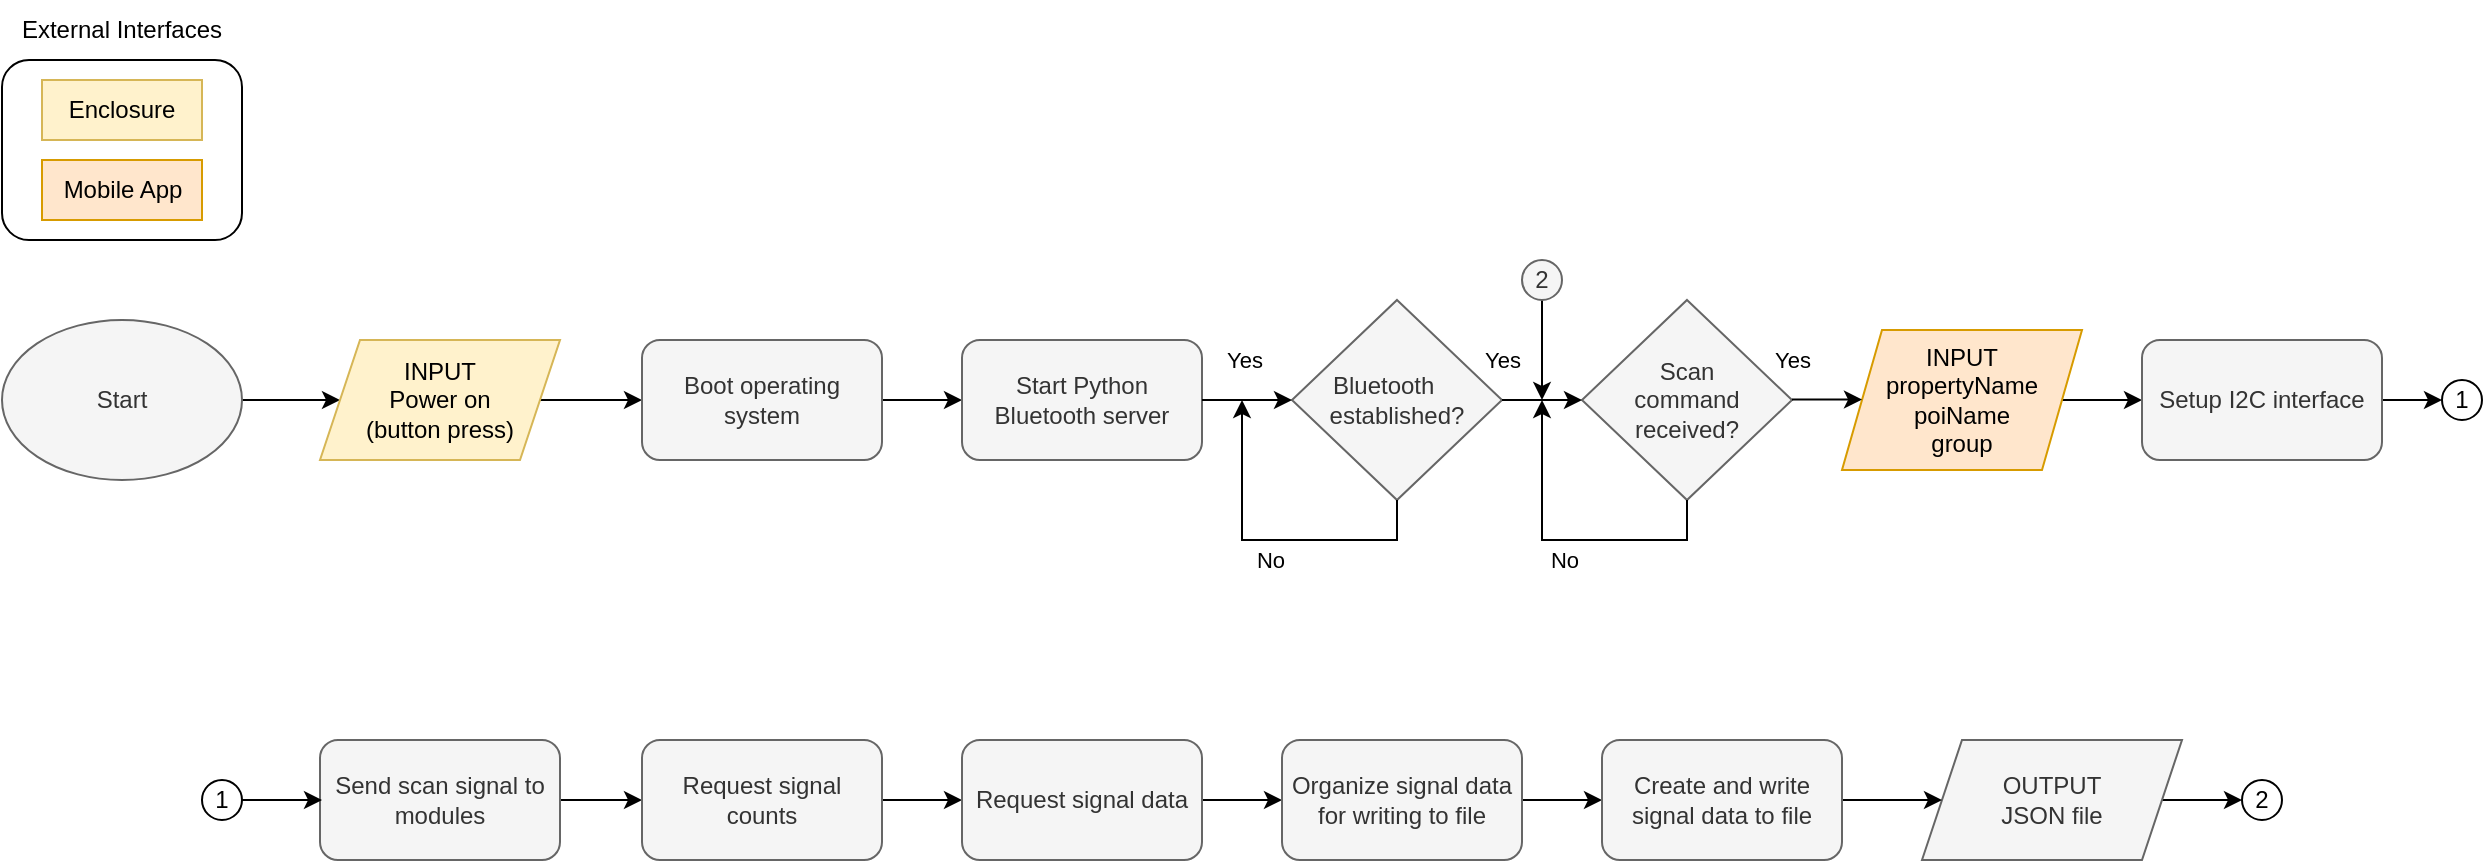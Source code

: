 <mxfile version="20.5.1"><diagram id="C5RBs43oDa-KdzZeNtuy" name="Page-1"><mxGraphModel dx="1408" dy="1935" grid="1" gridSize="10" guides="1" tooltips="1" connect="1" arrows="1" fold="1" page="1" pageScale="1" pageWidth="827" pageHeight="1169" math="0" shadow="0"><root><mxCell id="WIyWlLk6GJQsqaUBKTNV-0"/><mxCell id="WIyWlLk6GJQsqaUBKTNV-1" parent="WIyWlLk6GJQsqaUBKTNV-0"/><mxCell id="qCK6QAPXHAG6N2Cnhiy8-1" value="" style="rounded=1;whiteSpace=wrap;html=1;" vertex="1" parent="WIyWlLk6GJQsqaUBKTNV-1"><mxGeometry x="360" y="-90" width="120" height="90" as="geometry"/></mxCell><mxCell id="fhqn5Byjps0pEVPrckFE-0" style="edgeStyle=orthogonalEdgeStyle;rounded=0;orthogonalLoop=1;jettySize=auto;html=1;entryX=0;entryY=0.5;entryDx=0;entryDy=0;strokeColor=#000000;" parent="WIyWlLk6GJQsqaUBKTNV-1" source="6wNYejyAaZrY4SkyxvS1-1" target="6wNYejyAaZrY4SkyxvS1-3" edge="1"><mxGeometry relative="1" as="geometry"/></mxCell><mxCell id="6wNYejyAaZrY4SkyxvS1-1" value="Start" style="ellipse;whiteSpace=wrap;html=1;fillColor=#f5f5f5;fontColor=#333333;strokeColor=#666666;" parent="WIyWlLk6GJQsqaUBKTNV-1" vertex="1"><mxGeometry x="360" y="40" width="120" height="80" as="geometry"/></mxCell><mxCell id="6wNYejyAaZrY4SkyxvS1-2" style="edgeStyle=orthogonalEdgeStyle;rounded=0;orthogonalLoop=1;jettySize=auto;html=1;entryX=0;entryY=0.5;entryDx=0;entryDy=0;fontSize=16;strokeWidth=1;" parent="WIyWlLk6GJQsqaUBKTNV-1" source="6wNYejyAaZrY4SkyxvS1-3" target="6wNYejyAaZrY4SkyxvS1-5" edge="1"><mxGeometry relative="1" as="geometry"/></mxCell><mxCell id="6wNYejyAaZrY4SkyxvS1-3" value="INPUT&lt;br&gt;&lt;div&gt;Power on &lt;br&gt;&lt;/div&gt;&lt;div&gt;(button press)&lt;br&gt;&lt;/div&gt;" style="shape=parallelogram;perimeter=parallelogramPerimeter;whiteSpace=wrap;html=1;fixedSize=1;fillColor=#fff2cc;strokeColor=#d6b656;" parent="WIyWlLk6GJQsqaUBKTNV-1" vertex="1"><mxGeometry x="519" y="50" width="120" height="60" as="geometry"/></mxCell><mxCell id="3-1k7NF7eNmWU6EAQX4L-10" style="edgeStyle=orthogonalEdgeStyle;rounded=0;orthogonalLoop=1;jettySize=auto;html=1;entryX=0;entryY=0.5;entryDx=0;entryDy=0;" parent="WIyWlLk6GJQsqaUBKTNV-1" source="6wNYejyAaZrY4SkyxvS1-5" target="3-1k7NF7eNmWU6EAQX4L-0" edge="1"><mxGeometry relative="1" as="geometry"/></mxCell><mxCell id="6wNYejyAaZrY4SkyxvS1-5" value="Boot operating system" style="rounded=1;whiteSpace=wrap;html=1;fillColor=#f5f5f5;fontColor=#333333;strokeColor=#666666;" parent="WIyWlLk6GJQsqaUBKTNV-1" vertex="1"><mxGeometry x="680" y="50" width="120" height="60" as="geometry"/></mxCell><mxCell id="6wNYejyAaZrY4SkyxvS1-6" value="Bluetooth&amp;nbsp;&amp;nbsp;&amp;nbsp;&amp;nbsp; established?" style="rhombus;whiteSpace=wrap;html=1;fillColor=#f5f5f5;fontColor=#333333;strokeColor=#666666;" parent="WIyWlLk6GJQsqaUBKTNV-1" vertex="1"><mxGeometry x="1005" y="30" width="105" height="100" as="geometry"/></mxCell><mxCell id="6wNYejyAaZrY4SkyxvS1-7" value="&lt;div&gt;Scan &lt;br&gt;&lt;/div&gt;&lt;div&gt;command received?&lt;/div&gt;" style="rhombus;whiteSpace=wrap;html=1;fillColor=#f5f5f5;fontColor=#333333;strokeColor=#666666;" parent="WIyWlLk6GJQsqaUBKTNV-1" vertex="1"><mxGeometry x="1150" y="30" width="105" height="100" as="geometry"/></mxCell><mxCell id="Wdl1dTEys5qhoazMD-yr-2" style="edgeStyle=orthogonalEdgeStyle;rounded=0;orthogonalLoop=1;jettySize=auto;html=1;entryX=0;entryY=0.5;entryDx=0;entryDy=0;" parent="WIyWlLk6GJQsqaUBKTNV-1" source="6wNYejyAaZrY4SkyxvS1-9" edge="1"><mxGeometry relative="1" as="geometry"><mxPoint x="1430" y="80" as="targetPoint"/></mxGeometry></mxCell><mxCell id="6wNYejyAaZrY4SkyxvS1-9" value="&lt;div&gt;INPUT&lt;br&gt;&lt;/div&gt;&lt;div&gt;propertyName&lt;/div&gt;&lt;div&gt;poiName&lt;/div&gt;&lt;div&gt;group&lt;br&gt;&lt;/div&gt;" style="shape=parallelogram;perimeter=parallelogramPerimeter;whiteSpace=wrap;html=1;fixedSize=1;fillColor=#ffe6cc;strokeColor=#d79b00;" parent="WIyWlLk6GJQsqaUBKTNV-1" vertex="1"><mxGeometry x="1280" y="45" width="120" height="70" as="geometry"/></mxCell><mxCell id="6wNYejyAaZrY4SkyxvS1-14" value="Yes" style="rounded=0;html=1;jettySize=auto;orthogonalLoop=1;fontSize=11;endArrow=classic;endFill=1;endSize=6;strokeWidth=1;shadow=0;labelBackgroundColor=none;edgeStyle=orthogonalEdgeStyle;exitX=1;exitY=0.5;exitDx=0;exitDy=0;entryX=0;entryY=0.5;entryDx=0;entryDy=0;" parent="WIyWlLk6GJQsqaUBKTNV-1" source="6wNYejyAaZrY4SkyxvS1-6" target="6wNYejyAaZrY4SkyxvS1-7" edge="1"><mxGeometry x="-1" y="20" relative="1" as="geometry"><mxPoint as="offset"/><mxPoint x="1150" y="190" as="sourcePoint"/><mxPoint x="1140" y="80" as="targetPoint"/></mxGeometry></mxCell><mxCell id="6wNYejyAaZrY4SkyxvS1-15" value="No" style="edgeStyle=orthogonalEdgeStyle;rounded=0;html=1;jettySize=auto;orthogonalLoop=1;fontSize=11;endArrow=classic;endFill=1;endSize=6;strokeWidth=1;shadow=0;labelBackgroundColor=none;exitX=0.5;exitY=1;exitDx=0;exitDy=0;" parent="WIyWlLk6GJQsqaUBKTNV-1" source="6wNYejyAaZrY4SkyxvS1-6" edge="1"><mxGeometry y="10" relative="1" as="geometry"><mxPoint as="offset"/><mxPoint x="1060" y="160" as="sourcePoint"/><mxPoint x="980" y="80" as="targetPoint"/><Array as="points"><mxPoint x="1057" y="150"/><mxPoint x="980" y="150"/><mxPoint x="980" y="80"/></Array></mxGeometry></mxCell><mxCell id="6wNYejyAaZrY4SkyxvS1-16" value="No" style="edgeStyle=orthogonalEdgeStyle;rounded=0;html=1;jettySize=auto;orthogonalLoop=1;fontSize=11;endArrow=classic;endFill=1;endSize=6;strokeWidth=1;shadow=0;labelBackgroundColor=none;exitX=0.5;exitY=1;exitDx=0;exitDy=0;" parent="WIyWlLk6GJQsqaUBKTNV-1" edge="1"><mxGeometry y="10" relative="1" as="geometry"><mxPoint as="offset"/><mxPoint x="1202.5" y="130" as="sourcePoint"/><mxPoint x="1130" y="80" as="targetPoint"/><Array as="points"><mxPoint x="1202" y="150"/><mxPoint x="1130" y="150"/></Array></mxGeometry></mxCell><mxCell id="6wNYejyAaZrY4SkyxvS1-24" style="edgeStyle=orthogonalEdgeStyle;rounded=0;orthogonalLoop=1;jettySize=auto;html=1;" parent="WIyWlLk6GJQsqaUBKTNV-1" source="6wNYejyAaZrY4SkyxvS1-23" edge="1"><mxGeometry relative="1" as="geometry"><mxPoint x="1130" y="80" as="targetPoint"/></mxGeometry></mxCell><mxCell id="6wNYejyAaZrY4SkyxvS1-23" value="2" style="ellipse;whiteSpace=wrap;html=1;aspect=fixed;fontSize=12;fillColor=#f5f5f5;fontColor=#333333;strokeColor=#666666;" parent="WIyWlLk6GJQsqaUBKTNV-1" vertex="1"><mxGeometry x="1120" y="10" width="20" height="20" as="geometry"/></mxCell><mxCell id="Wdl1dTEys5qhoazMD-yr-1" value="Yes" style="rounded=0;html=1;jettySize=auto;orthogonalLoop=1;fontSize=11;endArrow=classic;endFill=1;endSize=6;strokeWidth=1;shadow=0;labelBackgroundColor=none;edgeStyle=orthogonalEdgeStyle;exitX=1;exitY=0.5;exitDx=0;exitDy=0;entryX=0;entryY=0.5;entryDx=0;entryDy=0;" parent="WIyWlLk6GJQsqaUBKTNV-1" target="6wNYejyAaZrY4SkyxvS1-9" edge="1"><mxGeometry x="-1" y="20" relative="1" as="geometry"><mxPoint as="offset"/><mxPoint x="1255" y="79.8" as="sourcePoint"/><mxPoint x="1280" y="80" as="targetPoint"/></mxGeometry></mxCell><mxCell id="dsOZriRzM32Krb6jVeUE-9" style="edgeStyle=orthogonalEdgeStyle;rounded=0;orthogonalLoop=1;jettySize=auto;html=1;entryX=0;entryY=0.5;entryDx=0;entryDy=0;" parent="WIyWlLk6GJQsqaUBKTNV-1" source="dsOZriRzM32Krb6jVeUE-5" target="dsOZriRzM32Krb6jVeUE-8" edge="1"><mxGeometry relative="1" as="geometry"><mxPoint x="1465" y="280" as="targetPoint"/></mxGeometry></mxCell><mxCell id="dsOZriRzM32Krb6jVeUE-5" value="&lt;div&gt;OUTPUT&lt;/div&gt;&lt;div&gt;JSON file&lt;br&gt;&lt;/div&gt;" style="shape=parallelogram;perimeter=parallelogramPerimeter;whiteSpace=wrap;html=1;fixedSize=1;fontSize=12;fillColor=#f5f5f5;fontColor=#333333;strokeColor=#666666;" parent="WIyWlLk6GJQsqaUBKTNV-1" vertex="1"><mxGeometry x="1320" y="250" width="130" height="60" as="geometry"/></mxCell><mxCell id="dsOZriRzM32Krb6jVeUE-8" value="2" style="ellipse;whiteSpace=wrap;html=1;aspect=fixed;fontSize=12;fillColor=none;" parent="WIyWlLk6GJQsqaUBKTNV-1" vertex="1"><mxGeometry x="1480" y="270" width="20" height="20" as="geometry"/></mxCell><mxCell id="3-1k7NF7eNmWU6EAQX4L-0" value="Start Python Bluetooth server" style="rounded=1;whiteSpace=wrap;html=1;fillColor=#f5f5f5;fontColor=#333333;strokeColor=#666666;" parent="WIyWlLk6GJQsqaUBKTNV-1" vertex="1"><mxGeometry x="840" y="50" width="120" height="60" as="geometry"/></mxCell><mxCell id="3-1k7NF7eNmWU6EAQX4L-2" value="Enclosure" style="text;html=1;strokeColor=#d6b656;fillColor=#fff2cc;align=center;verticalAlign=middle;whiteSpace=wrap;rounded=0;" parent="WIyWlLk6GJQsqaUBKTNV-1" vertex="1"><mxGeometry x="380" y="-80" width="80" height="30" as="geometry"/></mxCell><mxCell id="3-1k7NF7eNmWU6EAQX4L-3" value="Mobile App" style="text;html=1;align=center;verticalAlign=middle;resizable=0;points=[];autosize=1;strokeColor=#d79b00;fillColor=#ffe6cc;" parent="WIyWlLk6GJQsqaUBKTNV-1" vertex="1"><mxGeometry x="380" y="-40" width="80" height="30" as="geometry"/></mxCell><mxCell id="3-1k7NF7eNmWU6EAQX4L-25" style="edgeStyle=orthogonalEdgeStyle;rounded=0;orthogonalLoop=1;jettySize=auto;html=1;entryX=0;entryY=0.5;entryDx=0;entryDy=0;" parent="WIyWlLk6GJQsqaUBKTNV-1" source="3-1k7NF7eNmWU6EAQX4L-4" target="3-1k7NF7eNmWU6EAQX4L-6" edge="1"><mxGeometry relative="1" as="geometry"/></mxCell><mxCell id="3-1k7NF7eNmWU6EAQX4L-4" value="Send scan signal to modules" style="rounded=1;whiteSpace=wrap;html=1;fillColor=#f5f5f5;fontColor=#333333;strokeColor=#666666;" parent="WIyWlLk6GJQsqaUBKTNV-1" vertex="1"><mxGeometry x="519" y="250" width="120" height="60" as="geometry"/></mxCell><mxCell id="3-1k7NF7eNmWU6EAQX4L-20" style="edgeStyle=orthogonalEdgeStyle;rounded=0;orthogonalLoop=1;jettySize=auto;html=1;entryX=0;entryY=0.5;entryDx=0;entryDy=0;" parent="WIyWlLk6GJQsqaUBKTNV-1" source="3-1k7NF7eNmWU6EAQX4L-6" target="3-1k7NF7eNmWU6EAQX4L-7" edge="1"><mxGeometry relative="1" as="geometry"/></mxCell><mxCell id="3-1k7NF7eNmWU6EAQX4L-6" value="Request signal counts" style="rounded=1;whiteSpace=wrap;html=1;fillColor=#f5f5f5;fontColor=#333333;strokeColor=#666666;" parent="WIyWlLk6GJQsqaUBKTNV-1" vertex="1"><mxGeometry x="680" y="250" width="120" height="60" as="geometry"/></mxCell><mxCell id="3-1k7NF7eNmWU6EAQX4L-21" style="edgeStyle=orthogonalEdgeStyle;rounded=0;orthogonalLoop=1;jettySize=auto;html=1;entryX=0;entryY=0.5;entryDx=0;entryDy=0;" parent="WIyWlLk6GJQsqaUBKTNV-1" source="3-1k7NF7eNmWU6EAQX4L-7" target="3-1k7NF7eNmWU6EAQX4L-8" edge="1"><mxGeometry relative="1" as="geometry"/></mxCell><mxCell id="3-1k7NF7eNmWU6EAQX4L-7" value="Request signal data" style="rounded=1;whiteSpace=wrap;html=1;fillColor=#f5f5f5;fontColor=#333333;strokeColor=#666666;" parent="WIyWlLk6GJQsqaUBKTNV-1" vertex="1"><mxGeometry x="840" y="250" width="120" height="60" as="geometry"/></mxCell><mxCell id="3-1k7NF7eNmWU6EAQX4L-22" style="edgeStyle=orthogonalEdgeStyle;rounded=0;orthogonalLoop=1;jettySize=auto;html=1;entryX=0;entryY=0.5;entryDx=0;entryDy=0;" parent="WIyWlLk6GJQsqaUBKTNV-1" source="3-1k7NF7eNmWU6EAQX4L-8" target="3-1k7NF7eNmWU6EAQX4L-9" edge="1"><mxGeometry relative="1" as="geometry"/></mxCell><mxCell id="3-1k7NF7eNmWU6EAQX4L-8" value="Organize signal data for writing to file" style="rounded=1;whiteSpace=wrap;html=1;fillColor=#f5f5f5;fontColor=#333333;strokeColor=#666666;" parent="WIyWlLk6GJQsqaUBKTNV-1" vertex="1"><mxGeometry x="1000" y="250" width="120" height="60" as="geometry"/></mxCell><mxCell id="3-1k7NF7eNmWU6EAQX4L-23" style="edgeStyle=orthogonalEdgeStyle;rounded=0;orthogonalLoop=1;jettySize=auto;html=1;entryX=0;entryY=0.5;entryDx=0;entryDy=0;" parent="WIyWlLk6GJQsqaUBKTNV-1" source="3-1k7NF7eNmWU6EAQX4L-9" target="dsOZriRzM32Krb6jVeUE-5" edge="1"><mxGeometry relative="1" as="geometry"><mxPoint x="1314" y="280" as="targetPoint"/></mxGeometry></mxCell><mxCell id="3-1k7NF7eNmWU6EAQX4L-9" value="Create and write signal data to file" style="rounded=1;whiteSpace=wrap;html=1;fillColor=#f5f5f5;fontColor=#333333;strokeColor=#666666;" parent="WIyWlLk6GJQsqaUBKTNV-1" vertex="1"><mxGeometry x="1160" y="250" width="120" height="60" as="geometry"/></mxCell><mxCell id="3-1k7NF7eNmWU6EAQX4L-13" value="1" style="ellipse;whiteSpace=wrap;html=1;aspect=fixed;fontSize=12;fillColor=none;" parent="WIyWlLk6GJQsqaUBKTNV-1" vertex="1"><mxGeometry x="1580" y="70" width="20" height="20" as="geometry"/></mxCell><mxCell id="3-1k7NF7eNmWU6EAQX4L-18" style="edgeStyle=orthogonalEdgeStyle;rounded=0;orthogonalLoop=1;jettySize=auto;html=1;entryX=0;entryY=0.5;entryDx=0;entryDy=0;" parent="WIyWlLk6GJQsqaUBKTNV-1" source="3-1k7NF7eNmWU6EAQX4L-14" edge="1"><mxGeometry relative="1" as="geometry"><mxPoint x="520" y="280" as="targetPoint"/></mxGeometry></mxCell><mxCell id="3-1k7NF7eNmWU6EAQX4L-14" value="1" style="ellipse;whiteSpace=wrap;html=1;aspect=fixed;fontSize=12;fillColor=none;" parent="WIyWlLk6GJQsqaUBKTNV-1" vertex="1"><mxGeometry x="460" y="270" width="20" height="20" as="geometry"/></mxCell><mxCell id="3-1k7NF7eNmWU6EAQX4L-27" style="edgeStyle=orthogonalEdgeStyle;rounded=0;orthogonalLoop=1;jettySize=auto;html=1;" parent="WIyWlLk6GJQsqaUBKTNV-1" source="3-1k7NF7eNmWU6EAQX4L-26" edge="1"><mxGeometry relative="1" as="geometry"><mxPoint x="1580" y="80" as="targetPoint"/></mxGeometry></mxCell><mxCell id="3-1k7NF7eNmWU6EAQX4L-26" value="Setup I2C interface" style="rounded=1;whiteSpace=wrap;html=1;fillColor=#f5f5f5;fontColor=#333333;strokeColor=#666666;" parent="WIyWlLk6GJQsqaUBKTNV-1" vertex="1"><mxGeometry x="1430" y="50" width="120" height="60" as="geometry"/></mxCell><mxCell id="3-1k7NF7eNmWU6EAQX4L-28" value="Yes" style="rounded=0;html=1;jettySize=auto;orthogonalLoop=1;fontSize=11;endArrow=classic;endFill=1;endSize=6;strokeWidth=1;shadow=0;labelBackgroundColor=none;edgeStyle=orthogonalEdgeStyle;exitX=1;exitY=0.5;exitDx=0;exitDy=0;entryX=0;entryY=0.5;entryDx=0;entryDy=0;" parent="WIyWlLk6GJQsqaUBKTNV-1" source="3-1k7NF7eNmWU6EAQX4L-0" target="6wNYejyAaZrY4SkyxvS1-6" edge="1"><mxGeometry x="-0.077" y="20" relative="1" as="geometry"><mxPoint as="offset"/><mxPoint x="954" y="79.92" as="sourcePoint"/><mxPoint x="994" y="79.92" as="targetPoint"/></mxGeometry></mxCell><mxCell id="qCK6QAPXHAG6N2Cnhiy8-2" value="External Interfaces" style="text;html=1;strokeColor=none;fillColor=none;align=center;verticalAlign=middle;whiteSpace=wrap;rounded=0;" vertex="1" parent="WIyWlLk6GJQsqaUBKTNV-1"><mxGeometry x="362" y="-120" width="116" height="30" as="geometry"/></mxCell></root></mxGraphModel></diagram></mxfile>